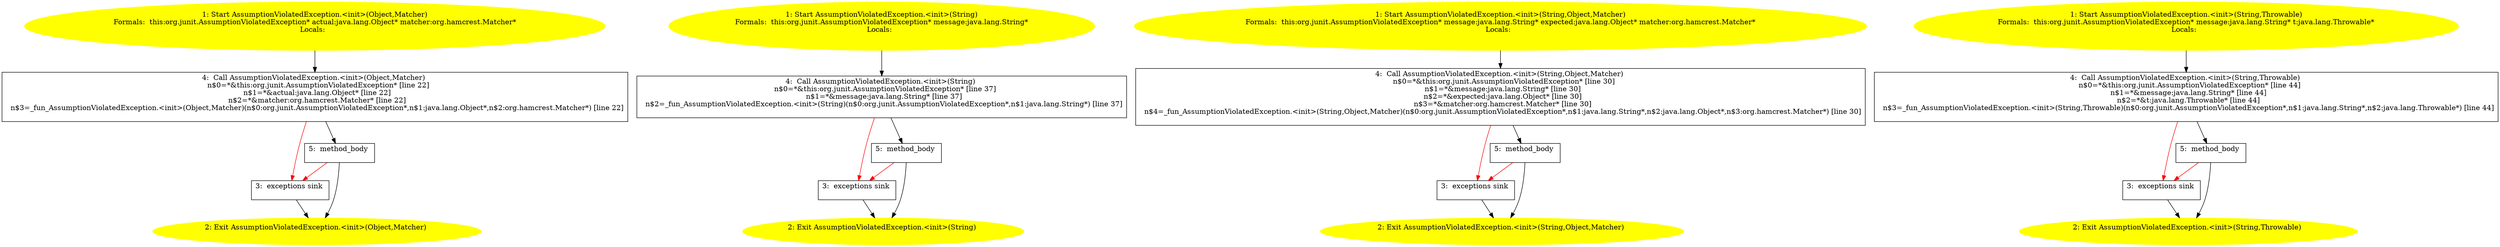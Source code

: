 /* @generated */
digraph cfg {
"org.junit.AssumptionViolatedException.<init>(java.lang.Object,org.hamcrest.Matcher).677cf9d77ca75e866a2a918982286b47_1" [label="1: Start AssumptionViolatedException.<init>(Object,Matcher)\nFormals:  this:org.junit.AssumptionViolatedException* actual:java.lang.Object* matcher:org.hamcrest.Matcher*\nLocals:  \n  " color=yellow style=filled]
	

	 "org.junit.AssumptionViolatedException.<init>(java.lang.Object,org.hamcrest.Matcher).677cf9d77ca75e866a2a918982286b47_1" -> "org.junit.AssumptionViolatedException.<init>(java.lang.Object,org.hamcrest.Matcher).677cf9d77ca75e866a2a918982286b47_4" ;
"org.junit.AssumptionViolatedException.<init>(java.lang.Object,org.hamcrest.Matcher).677cf9d77ca75e866a2a918982286b47_2" [label="2: Exit AssumptionViolatedException.<init>(Object,Matcher) \n  " color=yellow style=filled]
	

"org.junit.AssumptionViolatedException.<init>(java.lang.Object,org.hamcrest.Matcher).677cf9d77ca75e866a2a918982286b47_3" [label="3:  exceptions sink \n  " shape="box"]
	

	 "org.junit.AssumptionViolatedException.<init>(java.lang.Object,org.hamcrest.Matcher).677cf9d77ca75e866a2a918982286b47_3" -> "org.junit.AssumptionViolatedException.<init>(java.lang.Object,org.hamcrest.Matcher).677cf9d77ca75e866a2a918982286b47_2" ;
"org.junit.AssumptionViolatedException.<init>(java.lang.Object,org.hamcrest.Matcher).677cf9d77ca75e866a2a918982286b47_4" [label="4:  Call AssumptionViolatedException.<init>(Object,Matcher) \n   n$0=*&this:org.junit.AssumptionViolatedException* [line 22]\n  n$1=*&actual:java.lang.Object* [line 22]\n  n$2=*&matcher:org.hamcrest.Matcher* [line 22]\n  n$3=_fun_AssumptionViolatedException.<init>(Object,Matcher)(n$0:org.junit.AssumptionViolatedException*,n$1:java.lang.Object*,n$2:org.hamcrest.Matcher*) [line 22]\n " shape="box"]
	

	 "org.junit.AssumptionViolatedException.<init>(java.lang.Object,org.hamcrest.Matcher).677cf9d77ca75e866a2a918982286b47_4" -> "org.junit.AssumptionViolatedException.<init>(java.lang.Object,org.hamcrest.Matcher).677cf9d77ca75e866a2a918982286b47_5" ;
	 "org.junit.AssumptionViolatedException.<init>(java.lang.Object,org.hamcrest.Matcher).677cf9d77ca75e866a2a918982286b47_4" -> "org.junit.AssumptionViolatedException.<init>(java.lang.Object,org.hamcrest.Matcher).677cf9d77ca75e866a2a918982286b47_3" [color="red" ];
"org.junit.AssumptionViolatedException.<init>(java.lang.Object,org.hamcrest.Matcher).677cf9d77ca75e866a2a918982286b47_5" [label="5:  method_body \n  " shape="box"]
	

	 "org.junit.AssumptionViolatedException.<init>(java.lang.Object,org.hamcrest.Matcher).677cf9d77ca75e866a2a918982286b47_5" -> "org.junit.AssumptionViolatedException.<init>(java.lang.Object,org.hamcrest.Matcher).677cf9d77ca75e866a2a918982286b47_2" ;
	 "org.junit.AssumptionViolatedException.<init>(java.lang.Object,org.hamcrest.Matcher).677cf9d77ca75e866a2a918982286b47_5" -> "org.junit.AssumptionViolatedException.<init>(java.lang.Object,org.hamcrest.Matcher).677cf9d77ca75e866a2a918982286b47_3" [color="red" ];
"org.junit.AssumptionViolatedException.<init>(java.lang.String).ba6a8d524ea17dd7902b70d7c682d210_1" [label="1: Start AssumptionViolatedException.<init>(String)\nFormals:  this:org.junit.AssumptionViolatedException* message:java.lang.String*\nLocals:  \n  " color=yellow style=filled]
	

	 "org.junit.AssumptionViolatedException.<init>(java.lang.String).ba6a8d524ea17dd7902b70d7c682d210_1" -> "org.junit.AssumptionViolatedException.<init>(java.lang.String).ba6a8d524ea17dd7902b70d7c682d210_4" ;
"org.junit.AssumptionViolatedException.<init>(java.lang.String).ba6a8d524ea17dd7902b70d7c682d210_2" [label="2: Exit AssumptionViolatedException.<init>(String) \n  " color=yellow style=filled]
	

"org.junit.AssumptionViolatedException.<init>(java.lang.String).ba6a8d524ea17dd7902b70d7c682d210_3" [label="3:  exceptions sink \n  " shape="box"]
	

	 "org.junit.AssumptionViolatedException.<init>(java.lang.String).ba6a8d524ea17dd7902b70d7c682d210_3" -> "org.junit.AssumptionViolatedException.<init>(java.lang.String).ba6a8d524ea17dd7902b70d7c682d210_2" ;
"org.junit.AssumptionViolatedException.<init>(java.lang.String).ba6a8d524ea17dd7902b70d7c682d210_4" [label="4:  Call AssumptionViolatedException.<init>(String) \n   n$0=*&this:org.junit.AssumptionViolatedException* [line 37]\n  n$1=*&message:java.lang.String* [line 37]\n  n$2=_fun_AssumptionViolatedException.<init>(String)(n$0:org.junit.AssumptionViolatedException*,n$1:java.lang.String*) [line 37]\n " shape="box"]
	

	 "org.junit.AssumptionViolatedException.<init>(java.lang.String).ba6a8d524ea17dd7902b70d7c682d210_4" -> "org.junit.AssumptionViolatedException.<init>(java.lang.String).ba6a8d524ea17dd7902b70d7c682d210_5" ;
	 "org.junit.AssumptionViolatedException.<init>(java.lang.String).ba6a8d524ea17dd7902b70d7c682d210_4" -> "org.junit.AssumptionViolatedException.<init>(java.lang.String).ba6a8d524ea17dd7902b70d7c682d210_3" [color="red" ];
"org.junit.AssumptionViolatedException.<init>(java.lang.String).ba6a8d524ea17dd7902b70d7c682d210_5" [label="5:  method_body \n  " shape="box"]
	

	 "org.junit.AssumptionViolatedException.<init>(java.lang.String).ba6a8d524ea17dd7902b70d7c682d210_5" -> "org.junit.AssumptionViolatedException.<init>(java.lang.String).ba6a8d524ea17dd7902b70d7c682d210_2" ;
	 "org.junit.AssumptionViolatedException.<init>(java.lang.String).ba6a8d524ea17dd7902b70d7c682d210_5" -> "org.junit.AssumptionViolatedException.<init>(java.lang.String).ba6a8d524ea17dd7902b70d7c682d210_3" [color="red" ];
"org.junit.AssumptionViolatedException.<init>(java.lang.String,java.lang.Object,org.hamcrest.Matcher).b5e3df004a6b7d9c25f1775a5a217461_1" [label="1: Start AssumptionViolatedException.<init>(String,Object,Matcher)\nFormals:  this:org.junit.AssumptionViolatedException* message:java.lang.String* expected:java.lang.Object* matcher:org.hamcrest.Matcher*\nLocals:  \n  " color=yellow style=filled]
	

	 "org.junit.AssumptionViolatedException.<init>(java.lang.String,java.lang.Object,org.hamcrest.Matcher).b5e3df004a6b7d9c25f1775a5a217461_1" -> "org.junit.AssumptionViolatedException.<init>(java.lang.String,java.lang.Object,org.hamcrest.Matcher).b5e3df004a6b7d9c25f1775a5a217461_4" ;
"org.junit.AssumptionViolatedException.<init>(java.lang.String,java.lang.Object,org.hamcrest.Matcher).b5e3df004a6b7d9c25f1775a5a217461_2" [label="2: Exit AssumptionViolatedException.<init>(String,Object,Matcher) \n  " color=yellow style=filled]
	

"org.junit.AssumptionViolatedException.<init>(java.lang.String,java.lang.Object,org.hamcrest.Matcher).b5e3df004a6b7d9c25f1775a5a217461_3" [label="3:  exceptions sink \n  " shape="box"]
	

	 "org.junit.AssumptionViolatedException.<init>(java.lang.String,java.lang.Object,org.hamcrest.Matcher).b5e3df004a6b7d9c25f1775a5a217461_3" -> "org.junit.AssumptionViolatedException.<init>(java.lang.String,java.lang.Object,org.hamcrest.Matcher).b5e3df004a6b7d9c25f1775a5a217461_2" ;
"org.junit.AssumptionViolatedException.<init>(java.lang.String,java.lang.Object,org.hamcrest.Matcher).b5e3df004a6b7d9c25f1775a5a217461_4" [label="4:  Call AssumptionViolatedException.<init>(String,Object,Matcher) \n   n$0=*&this:org.junit.AssumptionViolatedException* [line 30]\n  n$1=*&message:java.lang.String* [line 30]\n  n$2=*&expected:java.lang.Object* [line 30]\n  n$3=*&matcher:org.hamcrest.Matcher* [line 30]\n  n$4=_fun_AssumptionViolatedException.<init>(String,Object,Matcher)(n$0:org.junit.AssumptionViolatedException*,n$1:java.lang.String*,n$2:java.lang.Object*,n$3:org.hamcrest.Matcher*) [line 30]\n " shape="box"]
	

	 "org.junit.AssumptionViolatedException.<init>(java.lang.String,java.lang.Object,org.hamcrest.Matcher).b5e3df004a6b7d9c25f1775a5a217461_4" -> "org.junit.AssumptionViolatedException.<init>(java.lang.String,java.lang.Object,org.hamcrest.Matcher).b5e3df004a6b7d9c25f1775a5a217461_5" ;
	 "org.junit.AssumptionViolatedException.<init>(java.lang.String,java.lang.Object,org.hamcrest.Matcher).b5e3df004a6b7d9c25f1775a5a217461_4" -> "org.junit.AssumptionViolatedException.<init>(java.lang.String,java.lang.Object,org.hamcrest.Matcher).b5e3df004a6b7d9c25f1775a5a217461_3" [color="red" ];
"org.junit.AssumptionViolatedException.<init>(java.lang.String,java.lang.Object,org.hamcrest.Matcher).b5e3df004a6b7d9c25f1775a5a217461_5" [label="5:  method_body \n  " shape="box"]
	

	 "org.junit.AssumptionViolatedException.<init>(java.lang.String,java.lang.Object,org.hamcrest.Matcher).b5e3df004a6b7d9c25f1775a5a217461_5" -> "org.junit.AssumptionViolatedException.<init>(java.lang.String,java.lang.Object,org.hamcrest.Matcher).b5e3df004a6b7d9c25f1775a5a217461_2" ;
	 "org.junit.AssumptionViolatedException.<init>(java.lang.String,java.lang.Object,org.hamcrest.Matcher).b5e3df004a6b7d9c25f1775a5a217461_5" -> "org.junit.AssumptionViolatedException.<init>(java.lang.String,java.lang.Object,org.hamcrest.Matcher).b5e3df004a6b7d9c25f1775a5a217461_3" [color="red" ];
"org.junit.AssumptionViolatedException.<init>(java.lang.String,java.lang.Throwable).9f7eb5c80352cda8e33283dc601b72ff_1" [label="1: Start AssumptionViolatedException.<init>(String,Throwable)\nFormals:  this:org.junit.AssumptionViolatedException* message:java.lang.String* t:java.lang.Throwable*\nLocals:  \n  " color=yellow style=filled]
	

	 "org.junit.AssumptionViolatedException.<init>(java.lang.String,java.lang.Throwable).9f7eb5c80352cda8e33283dc601b72ff_1" -> "org.junit.AssumptionViolatedException.<init>(java.lang.String,java.lang.Throwable).9f7eb5c80352cda8e33283dc601b72ff_4" ;
"org.junit.AssumptionViolatedException.<init>(java.lang.String,java.lang.Throwable).9f7eb5c80352cda8e33283dc601b72ff_2" [label="2: Exit AssumptionViolatedException.<init>(String,Throwable) \n  " color=yellow style=filled]
	

"org.junit.AssumptionViolatedException.<init>(java.lang.String,java.lang.Throwable).9f7eb5c80352cda8e33283dc601b72ff_3" [label="3:  exceptions sink \n  " shape="box"]
	

	 "org.junit.AssumptionViolatedException.<init>(java.lang.String,java.lang.Throwable).9f7eb5c80352cda8e33283dc601b72ff_3" -> "org.junit.AssumptionViolatedException.<init>(java.lang.String,java.lang.Throwable).9f7eb5c80352cda8e33283dc601b72ff_2" ;
"org.junit.AssumptionViolatedException.<init>(java.lang.String,java.lang.Throwable).9f7eb5c80352cda8e33283dc601b72ff_4" [label="4:  Call AssumptionViolatedException.<init>(String,Throwable) \n   n$0=*&this:org.junit.AssumptionViolatedException* [line 44]\n  n$1=*&message:java.lang.String* [line 44]\n  n$2=*&t:java.lang.Throwable* [line 44]\n  n$3=_fun_AssumptionViolatedException.<init>(String,Throwable)(n$0:org.junit.AssumptionViolatedException*,n$1:java.lang.String*,n$2:java.lang.Throwable*) [line 44]\n " shape="box"]
	

	 "org.junit.AssumptionViolatedException.<init>(java.lang.String,java.lang.Throwable).9f7eb5c80352cda8e33283dc601b72ff_4" -> "org.junit.AssumptionViolatedException.<init>(java.lang.String,java.lang.Throwable).9f7eb5c80352cda8e33283dc601b72ff_5" ;
	 "org.junit.AssumptionViolatedException.<init>(java.lang.String,java.lang.Throwable).9f7eb5c80352cda8e33283dc601b72ff_4" -> "org.junit.AssumptionViolatedException.<init>(java.lang.String,java.lang.Throwable).9f7eb5c80352cda8e33283dc601b72ff_3" [color="red" ];
"org.junit.AssumptionViolatedException.<init>(java.lang.String,java.lang.Throwable).9f7eb5c80352cda8e33283dc601b72ff_5" [label="5:  method_body \n  " shape="box"]
	

	 "org.junit.AssumptionViolatedException.<init>(java.lang.String,java.lang.Throwable).9f7eb5c80352cda8e33283dc601b72ff_5" -> "org.junit.AssumptionViolatedException.<init>(java.lang.String,java.lang.Throwable).9f7eb5c80352cda8e33283dc601b72ff_2" ;
	 "org.junit.AssumptionViolatedException.<init>(java.lang.String,java.lang.Throwable).9f7eb5c80352cda8e33283dc601b72ff_5" -> "org.junit.AssumptionViolatedException.<init>(java.lang.String,java.lang.Throwable).9f7eb5c80352cda8e33283dc601b72ff_3" [color="red" ];
}
